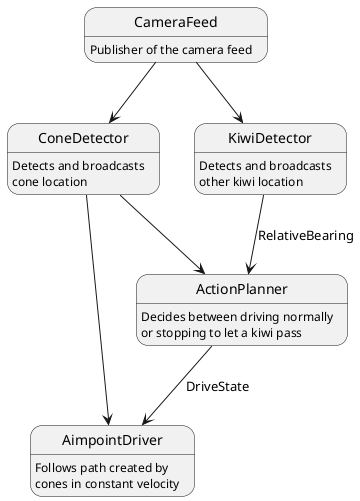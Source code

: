 @startuml Microservice

state "CameraFeed" as cf       : Publisher of the camera feed
state "ConeDetector" as cd     : Detects and broadcasts\ncone location
state "KiwiDetector" as kd     : Detects and broadcasts\nother kiwi location
state "ActionPlanner" as ap    : Decides between driving normally\nor stopping to let a kiwi pass
state "AimpointDriver" as ad   : Follows path created by\ncones in constant velocity

cf --> cd
cf --> kd

kd --> ap : RelativeBearing
cd --> ap
ap --> ad : DriveState
cd --> ad

@enduml Microservice